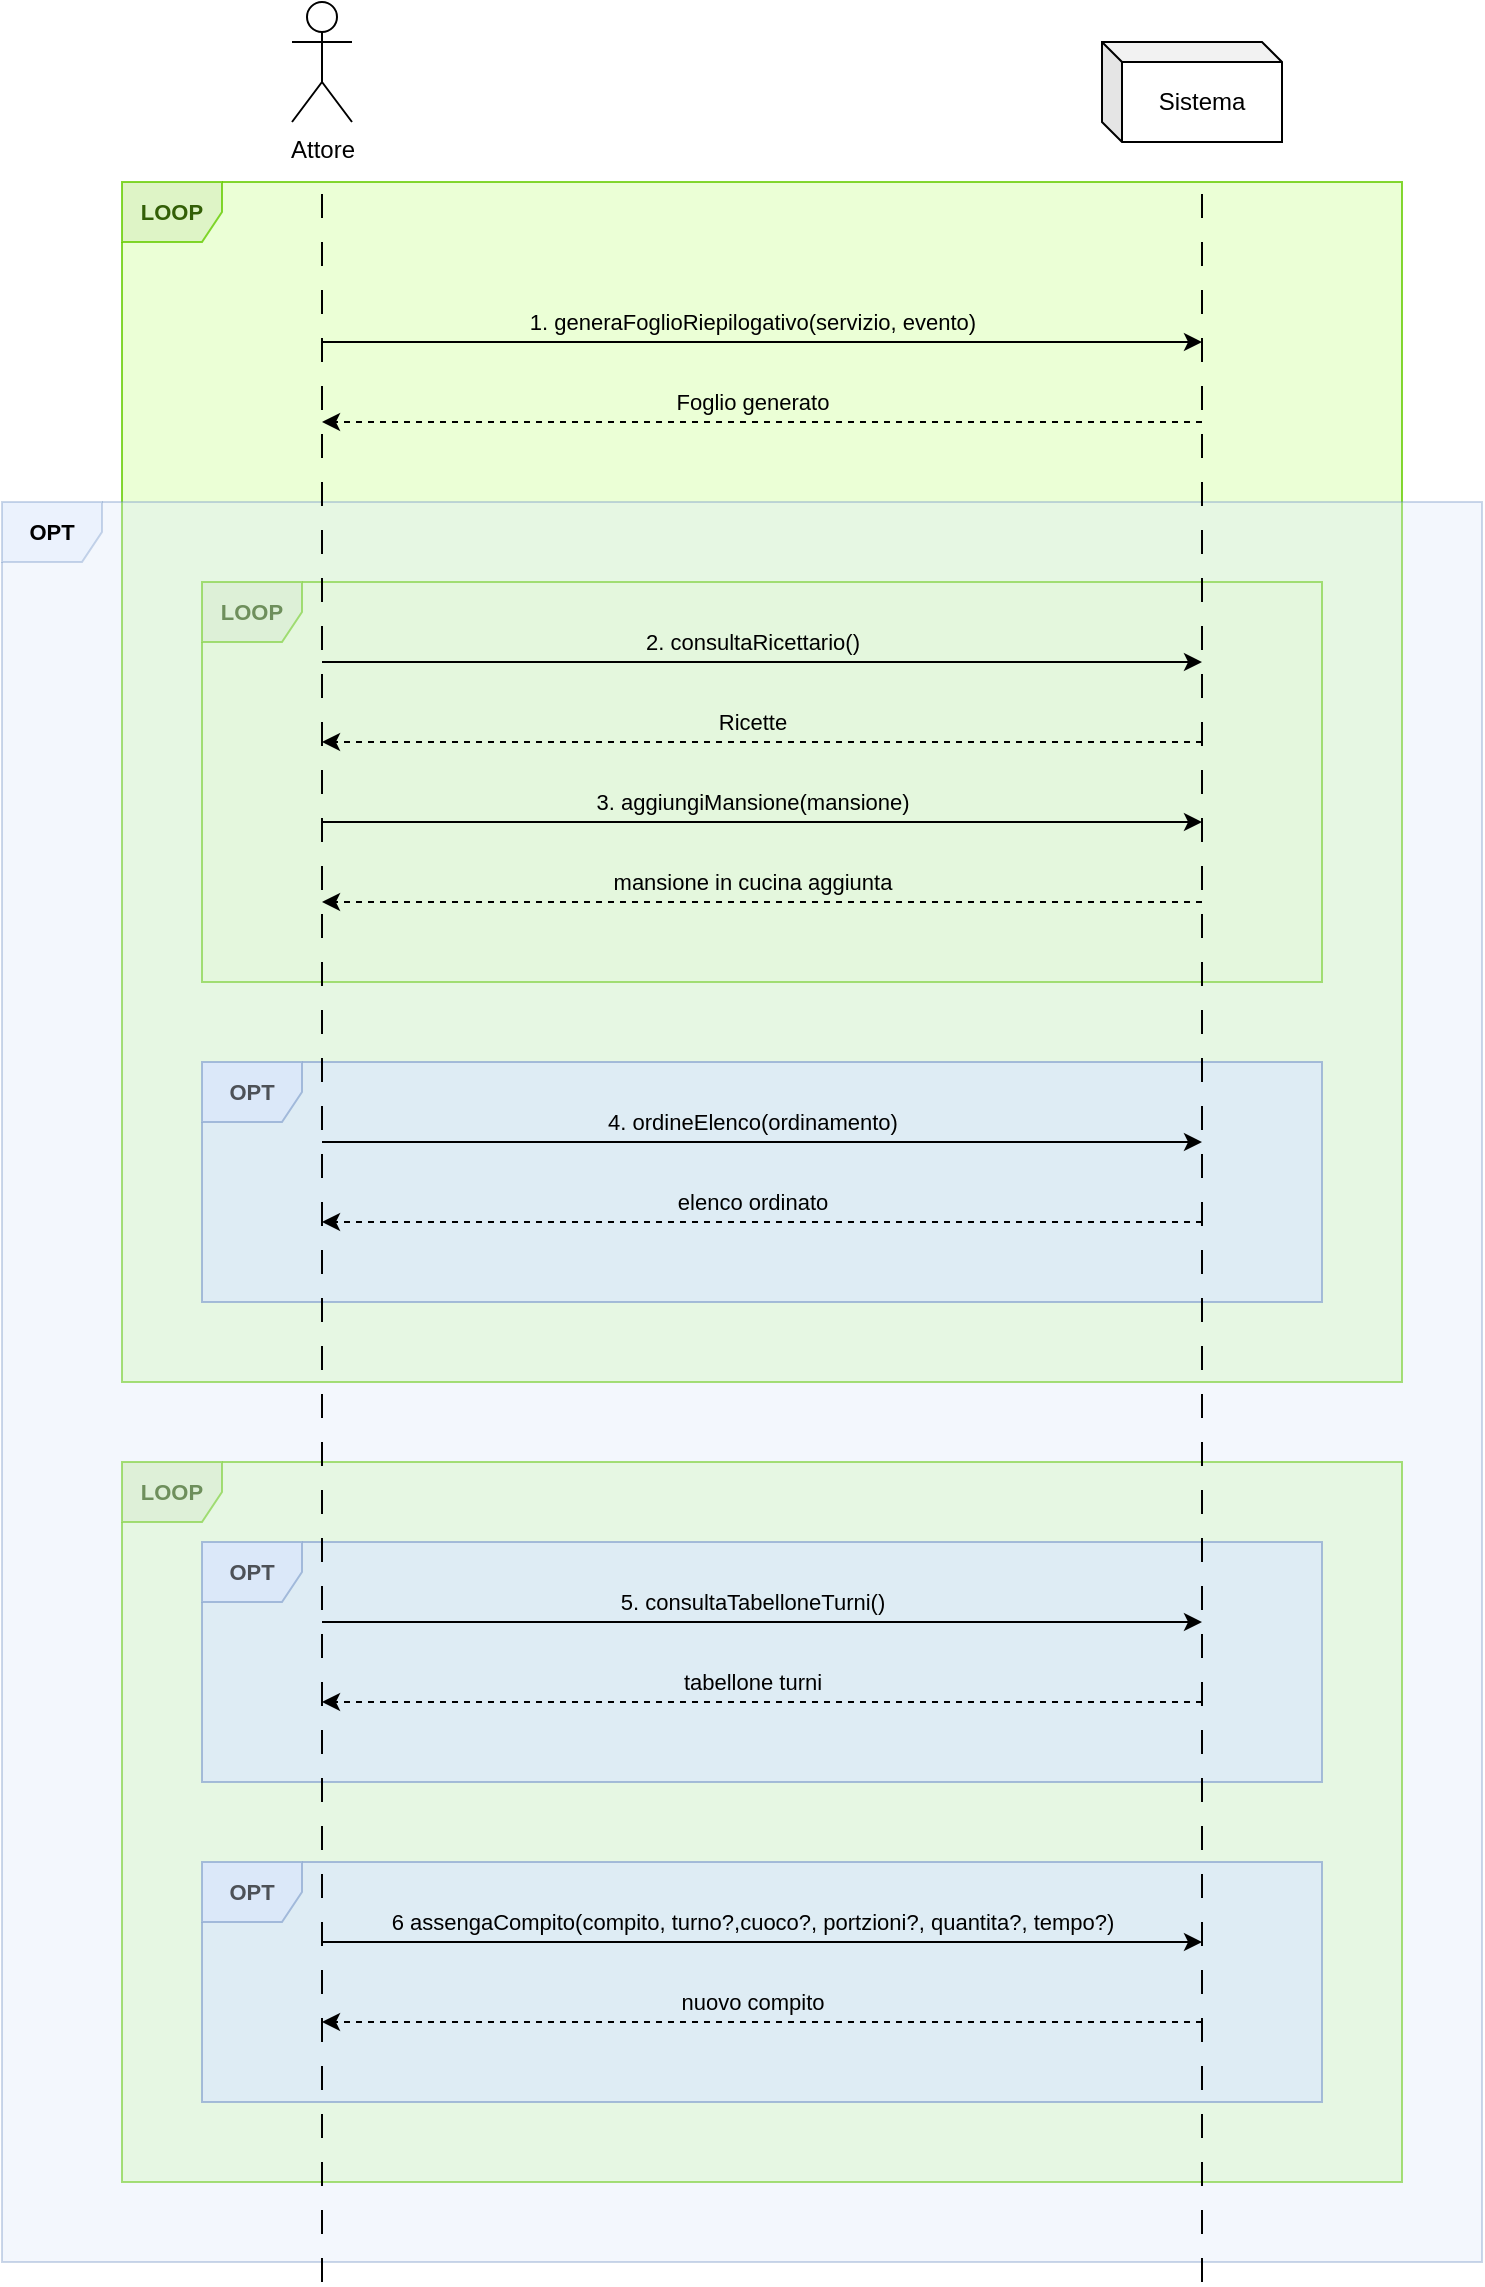 <mxfile version="24.4.0" type="google">
  <diagram name="Page-1" id="eoHFoJQbqqkSnLUJk-sT">
    <mxGraphModel grid="1" page="1" gridSize="10" guides="1" tooltips="1" connect="1" arrows="1" fold="1" pageScale="1" pageWidth="827" pageHeight="1169" math="0" shadow="0">
      <root>
        <mxCell id="0" />
        <mxCell id="1" parent="0" />
        <mxCell id="7QjkbwkYLUTSWp5Ibt6S-47" value="LOOP" style="shape=umlFrame;whiteSpace=wrap;html=1;pointerEvents=0;swimlaneFillColor=#E6FFCC;fillColor=#DBF2C2;strokeColor=#66CC00;width=50;height=30;fontSize=11;fontStyle=1;fontColor=#335f07;opacity=80;" vertex="1" parent="1">
          <mxGeometry x="100" y="105" width="640" height="600" as="geometry" />
        </mxCell>
        <mxCell id="7QjkbwkYLUTSWp5Ibt6S-46" value="OPT" style="shape=umlFrame;whiteSpace=wrap;html=1;pointerEvents=0;swimlaneFillColor=#dde9f8;fillColor=#dae8fc;strokeColor=#6c8ebf;width=50;height=30;fontSize=11;fontStyle=1;opacity=80;" vertex="1" parent="1">
          <mxGeometry x="140" y="545" width="560" height="120" as="geometry" />
        </mxCell>
        <mxCell id="7QjkbwkYLUTSWp5Ibt6S-61" value="LOOP" style="shape=umlFrame;whiteSpace=wrap;html=1;pointerEvents=0;swimlaneFillColor=#E6FFCC;fillColor=#DBF2C2;strokeColor=#66CC00;width=50;height=30;fontSize=11;fontStyle=1;fontColor=#335f07;opacity=80;" vertex="1" parent="1">
          <mxGeometry x="100" y="745" width="640" height="360" as="geometry" />
        </mxCell>
        <mxCell id="7QjkbwkYLUTSWp5Ibt6S-56" value="OPT" style="shape=umlFrame;whiteSpace=wrap;html=1;pointerEvents=0;swimlaneFillColor=#dde9f8;fillColor=#dae8fc;strokeColor=#6c8ebf;width=50;height=30;fontSize=11;fontStyle=1;opacity=80;" vertex="1" parent="1">
          <mxGeometry x="140" y="945" width="560" height="120" as="geometry" />
        </mxCell>
        <mxCell id="7QjkbwkYLUTSWp5Ibt6S-48" value="OPT" style="shape=umlFrame;whiteSpace=wrap;html=1;pointerEvents=0;swimlaneFillColor=#dde9f8;fillColor=#dae8fc;strokeColor=#6c8ebf;width=50;height=30;fontSize=11;fontStyle=1;opacity=80;" vertex="1" parent="1">
          <mxGeometry x="140" y="785" width="560" height="120" as="geometry" />
        </mxCell>
        <mxCell id="7QjkbwkYLUTSWp5Ibt6S-37" value="LOOP" style="shape=umlFrame;whiteSpace=wrap;html=1;pointerEvents=0;swimlaneFillColor=#E6FFCC;fillColor=#DBF2C2;strokeColor=#66CC00;width=50;height=30;fontSize=11;fontStyle=1;fontColor=#335f07;opacity=80;" vertex="1" parent="1">
          <mxGeometry x="140" y="305" width="560" height="200" as="geometry" />
        </mxCell>
        <mxCell id="7QjkbwkYLUTSWp5Ibt6S-62" value="OPT" style="shape=umlFrame;whiteSpace=wrap;html=1;pointerEvents=0;swimlaneFillColor=#dde9f8;fillColor=#dae8fc;strokeColor=#6c8ebf;width=50;height=30;fontSize=11;fontStyle=1;opacity=35;" vertex="1" parent="1">
          <mxGeometry x="40" y="265" width="740" height="880" as="geometry" />
        </mxCell>
        <mxCell id="7QjkbwkYLUTSWp5Ibt6S-1" value="Attore" style="shape=umlActor;verticalLabelPosition=bottom;verticalAlign=top;html=1;outlineConnect=0;" vertex="1" parent="1">
          <mxGeometry x="185" y="15" width="30" height="60" as="geometry" />
        </mxCell>
        <mxCell id="7QjkbwkYLUTSWp5Ibt6S-4" value="" style="endArrow=none;html=1;rounded=0;dashed=1;dashPattern=12 12;" edge="1" parent="1">
          <mxGeometry width="50" height="50" relative="1" as="geometry">
            <mxPoint x="200" y="1155" as="sourcePoint" />
            <mxPoint x="200" y="105" as="targetPoint" />
          </mxGeometry>
        </mxCell>
        <mxCell id="7QjkbwkYLUTSWp5Ibt6S-5" value="" style="endArrow=classic;html=1;rounded=0;" edge="1" parent="1">
          <mxGeometry width="50" height="50" relative="1" as="geometry">
            <mxPoint x="200" y="185" as="sourcePoint" />
            <mxPoint x="640" y="185" as="targetPoint" />
          </mxGeometry>
        </mxCell>
        <mxCell id="7QjkbwkYLUTSWp5Ibt6S-9" value="1. generaFoglioRiepilogativo(servizio, evento)" style="edgeLabel;html=1;align=center;verticalAlign=middle;resizable=0;points=[];labelBackgroundColor=none;" connectable="0" vertex="1" parent="7QjkbwkYLUTSWp5Ibt6S-5">
          <mxGeometry x="-0.284" y="1" relative="1" as="geometry">
            <mxPoint x="57" y="-9" as="offset" />
          </mxGeometry>
        </mxCell>
        <mxCell id="7QjkbwkYLUTSWp5Ibt6S-6" value="Sistema" style="shape=cube;whiteSpace=wrap;html=1;boundedLbl=1;backgroundOutline=1;darkOpacity=0.05;darkOpacity2=0.1;size=10;" vertex="1" parent="1">
          <mxGeometry x="590" y="35" width="90" height="50" as="geometry" />
        </mxCell>
        <mxCell id="7QjkbwkYLUTSWp5Ibt6S-7" value="" style="endArrow=none;html=1;rounded=0;dashed=1;dashPattern=12 12;" edge="1" parent="1">
          <mxGeometry width="50" height="50" relative="1" as="geometry">
            <mxPoint x="640" y="1155" as="sourcePoint" />
            <mxPoint x="640" y="105" as="targetPoint" />
          </mxGeometry>
        </mxCell>
        <mxCell id="7QjkbwkYLUTSWp5Ibt6S-8" value="" style="endArrow=classic;html=1;rounded=0;dashed=1;" edge="1" parent="1">
          <mxGeometry width="50" height="50" relative="1" as="geometry">
            <mxPoint x="640" y="225" as="sourcePoint" />
            <mxPoint x="200" y="225" as="targetPoint" />
          </mxGeometry>
        </mxCell>
        <mxCell id="7QjkbwkYLUTSWp5Ibt6S-12" value="Foglio generato" style="edgeLabel;html=1;align=center;verticalAlign=middle;resizable=0;points=[];labelBackgroundColor=none;" connectable="0" vertex="1" parent="7QjkbwkYLUTSWp5Ibt6S-8">
          <mxGeometry x="0.024" y="-1" relative="1" as="geometry">
            <mxPoint y="-9" as="offset" />
          </mxGeometry>
        </mxCell>
        <mxCell id="7QjkbwkYLUTSWp5Ibt6S-29" value="" style="endArrow=classic;html=1;rounded=0;" edge="1" parent="1">
          <mxGeometry width="50" height="50" relative="1" as="geometry">
            <mxPoint x="200" y="345" as="sourcePoint" />
            <mxPoint x="640" y="345" as="targetPoint" />
          </mxGeometry>
        </mxCell>
        <mxCell id="7QjkbwkYLUTSWp5Ibt6S-30" value="2. consultaRicettario()" style="edgeLabel;html=1;align=center;verticalAlign=middle;resizable=0;points=[];labelBackgroundColor=none;" connectable="0" vertex="1" parent="7QjkbwkYLUTSWp5Ibt6S-29">
          <mxGeometry x="-0.284" y="1" relative="1" as="geometry">
            <mxPoint x="57" y="-9" as="offset" />
          </mxGeometry>
        </mxCell>
        <mxCell id="7QjkbwkYLUTSWp5Ibt6S-31" value="" style="endArrow=classic;html=1;rounded=0;dashed=1;" edge="1" parent="1">
          <mxGeometry width="50" height="50" relative="1" as="geometry">
            <mxPoint x="640" y="385" as="sourcePoint" />
            <mxPoint x="200" y="385" as="targetPoint" />
          </mxGeometry>
        </mxCell>
        <mxCell id="7QjkbwkYLUTSWp5Ibt6S-32" value="Ricette" style="edgeLabel;html=1;align=center;verticalAlign=middle;resizable=0;points=[];labelBackgroundColor=none;" connectable="0" vertex="1" parent="7QjkbwkYLUTSWp5Ibt6S-31">
          <mxGeometry x="0.024" y="-1" relative="1" as="geometry">
            <mxPoint y="-9" as="offset" />
          </mxGeometry>
        </mxCell>
        <mxCell id="7QjkbwkYLUTSWp5Ibt6S-33" value="" style="endArrow=classic;html=1;rounded=0;" edge="1" parent="1">
          <mxGeometry width="50" height="50" relative="1" as="geometry">
            <mxPoint x="200" y="425" as="sourcePoint" />
            <mxPoint x="640" y="425" as="targetPoint" />
          </mxGeometry>
        </mxCell>
        <mxCell id="7QjkbwkYLUTSWp5Ibt6S-34" value="3. aggiungiMansione(mansione)" style="edgeLabel;html=1;align=center;verticalAlign=middle;resizable=0;points=[];labelBackgroundColor=none;" connectable="0" vertex="1" parent="7QjkbwkYLUTSWp5Ibt6S-33">
          <mxGeometry x="-0.284" y="1" relative="1" as="geometry">
            <mxPoint x="57" y="-9" as="offset" />
          </mxGeometry>
        </mxCell>
        <mxCell id="7QjkbwkYLUTSWp5Ibt6S-35" value="" style="endArrow=classic;html=1;rounded=0;dashed=1;" edge="1" parent="1">
          <mxGeometry width="50" height="50" relative="1" as="geometry">
            <mxPoint x="640" y="465" as="sourcePoint" />
            <mxPoint x="200" y="465" as="targetPoint" />
          </mxGeometry>
        </mxCell>
        <mxCell id="7QjkbwkYLUTSWp5Ibt6S-36" value="mansione in cucina aggiunta" style="edgeLabel;html=1;align=center;verticalAlign=middle;resizable=0;points=[];labelBackgroundColor=none;" connectable="0" vertex="1" parent="7QjkbwkYLUTSWp5Ibt6S-35">
          <mxGeometry x="0.024" y="-1" relative="1" as="geometry">
            <mxPoint y="-9" as="offset" />
          </mxGeometry>
        </mxCell>
        <mxCell id="7QjkbwkYLUTSWp5Ibt6S-42" value="" style="endArrow=classic;html=1;rounded=0;" edge="1" parent="1">
          <mxGeometry width="50" height="50" relative="1" as="geometry">
            <mxPoint x="200" y="585" as="sourcePoint" />
            <mxPoint x="640" y="585" as="targetPoint" />
          </mxGeometry>
        </mxCell>
        <mxCell id="7QjkbwkYLUTSWp5Ibt6S-43" value="4. ordineElenco(ordinamento)" style="edgeLabel;html=1;align=center;verticalAlign=middle;resizable=0;points=[];labelBackgroundColor=none;" connectable="0" vertex="1" parent="7QjkbwkYLUTSWp5Ibt6S-42">
          <mxGeometry x="-0.284" y="1" relative="1" as="geometry">
            <mxPoint x="57" y="-9" as="offset" />
          </mxGeometry>
        </mxCell>
        <mxCell id="7QjkbwkYLUTSWp5Ibt6S-44" value="" style="endArrow=classic;html=1;rounded=0;dashed=1;" edge="1" parent="1">
          <mxGeometry width="50" height="50" relative="1" as="geometry">
            <mxPoint x="640" y="625" as="sourcePoint" />
            <mxPoint x="200" y="625" as="targetPoint" />
          </mxGeometry>
        </mxCell>
        <mxCell id="7QjkbwkYLUTSWp5Ibt6S-45" value="elenco ordinato" style="edgeLabel;html=1;align=center;verticalAlign=middle;resizable=0;points=[];labelBackgroundColor=none;" connectable="0" vertex="1" parent="7QjkbwkYLUTSWp5Ibt6S-44">
          <mxGeometry x="0.024" y="-1" relative="1" as="geometry">
            <mxPoint y="-9" as="offset" />
          </mxGeometry>
        </mxCell>
        <mxCell id="7QjkbwkYLUTSWp5Ibt6S-49" value="" style="endArrow=classic;html=1;rounded=0;" edge="1" parent="1">
          <mxGeometry width="50" height="50" relative="1" as="geometry">
            <mxPoint x="200" y="825" as="sourcePoint" />
            <mxPoint x="640" y="825" as="targetPoint" />
          </mxGeometry>
        </mxCell>
        <mxCell id="7QjkbwkYLUTSWp5Ibt6S-50" value="5. consultaTabelloneTurni()" style="edgeLabel;html=1;align=center;verticalAlign=middle;resizable=0;points=[];labelBackgroundColor=none;" connectable="0" vertex="1" parent="7QjkbwkYLUTSWp5Ibt6S-49">
          <mxGeometry x="-0.284" y="1" relative="1" as="geometry">
            <mxPoint x="57" y="-9" as="offset" />
          </mxGeometry>
        </mxCell>
        <mxCell id="7QjkbwkYLUTSWp5Ibt6S-51" value="" style="endArrow=classic;html=1;rounded=0;dashed=1;" edge="1" parent="1">
          <mxGeometry width="50" height="50" relative="1" as="geometry">
            <mxPoint x="640" y="865" as="sourcePoint" />
            <mxPoint x="200" y="865" as="targetPoint" />
          </mxGeometry>
        </mxCell>
        <mxCell id="7QjkbwkYLUTSWp5Ibt6S-52" value="tabellone turni" style="edgeLabel;html=1;align=center;verticalAlign=middle;resizable=0;points=[];labelBackgroundColor=none;" connectable="0" vertex="1" parent="7QjkbwkYLUTSWp5Ibt6S-51">
          <mxGeometry x="0.024" y="-1" relative="1" as="geometry">
            <mxPoint y="-9" as="offset" />
          </mxGeometry>
        </mxCell>
        <mxCell id="7QjkbwkYLUTSWp5Ibt6S-57" value="" style="endArrow=classic;html=1;rounded=0;" edge="1" parent="1">
          <mxGeometry width="50" height="50" relative="1" as="geometry">
            <mxPoint x="200" y="985" as="sourcePoint" />
            <mxPoint x="640" y="985" as="targetPoint" />
          </mxGeometry>
        </mxCell>
        <mxCell id="7QjkbwkYLUTSWp5Ibt6S-58" value="6 assengaCompito(compito, turno?,cuoco?, portzioni?, quantita?, tempo?)" style="edgeLabel;html=1;align=center;verticalAlign=middle;resizable=0;points=[];labelBackgroundColor=none;" connectable="0" vertex="1" parent="7QjkbwkYLUTSWp5Ibt6S-57">
          <mxGeometry x="-0.284" y="1" relative="1" as="geometry">
            <mxPoint x="57" y="-9" as="offset" />
          </mxGeometry>
        </mxCell>
        <mxCell id="7QjkbwkYLUTSWp5Ibt6S-59" value="" style="endArrow=classic;html=1;rounded=0;dashed=1;" edge="1" parent="1">
          <mxGeometry width="50" height="50" relative="1" as="geometry">
            <mxPoint x="640" y="1025" as="sourcePoint" />
            <mxPoint x="200" y="1025" as="targetPoint" />
          </mxGeometry>
        </mxCell>
        <mxCell id="7QjkbwkYLUTSWp5Ibt6S-60" value="nuovo compito" style="edgeLabel;html=1;align=center;verticalAlign=middle;resizable=0;points=[];labelBackgroundColor=none;" connectable="0" vertex="1" parent="7QjkbwkYLUTSWp5Ibt6S-59">
          <mxGeometry x="0.024" y="-1" relative="1" as="geometry">
            <mxPoint y="-9" as="offset" />
          </mxGeometry>
        </mxCell>
      </root>
    </mxGraphModel>
  </diagram>
</mxfile>
